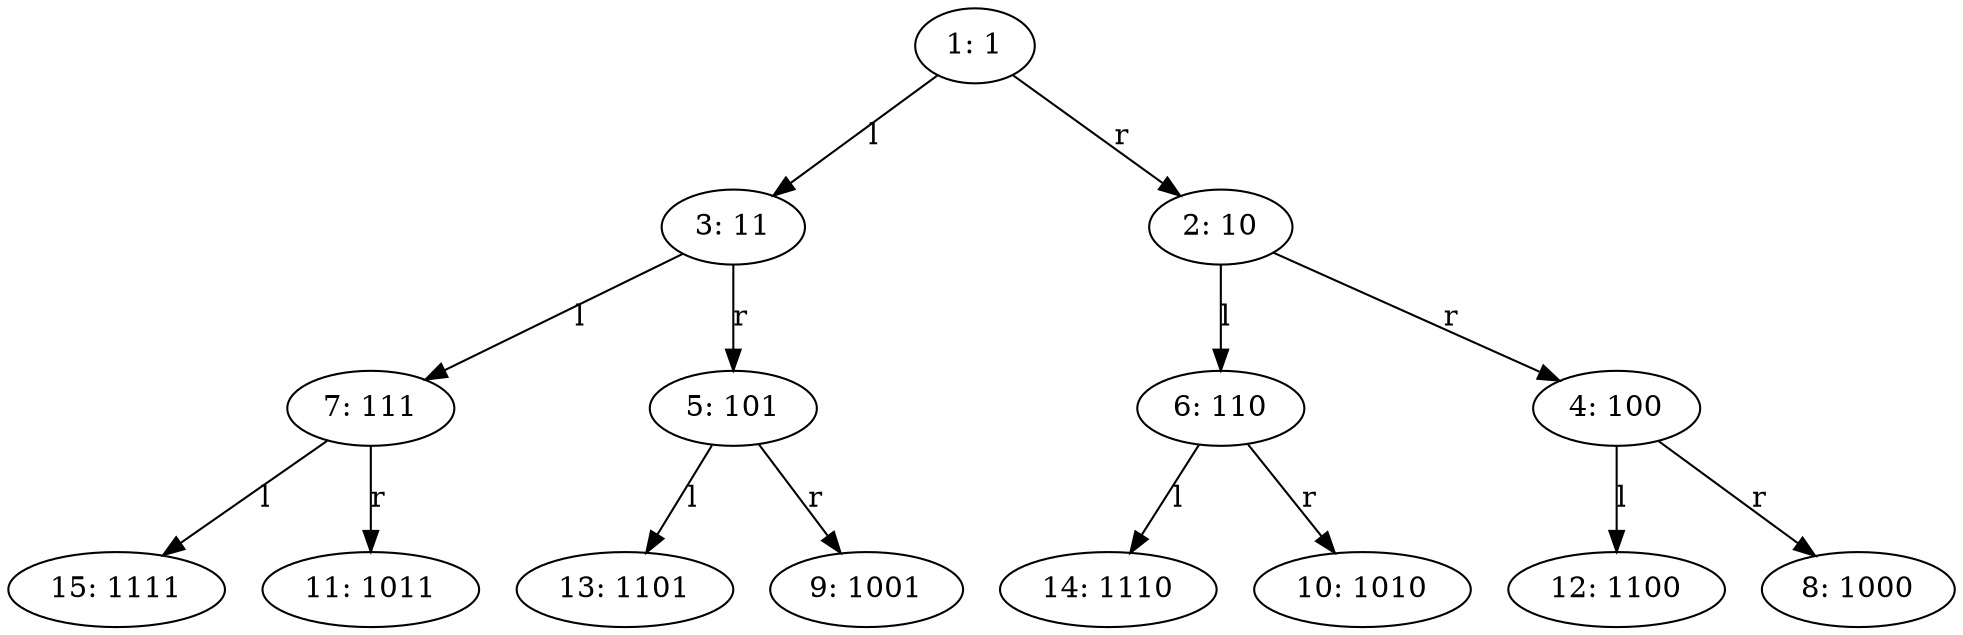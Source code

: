 digraph G {
   node_0 [label="1: 1"]
   node_2 [label="3: 11"]
   node_1 [label="2: 10"]
   node_6 [label="7: 111"]
   node_5 [label="6: 110"]
   node_4 [label="5: 101"]
   node_3 [label="4: 100"]

   node_14 [label="15: 1111"]
   node_13 [label="14: 1110"]
   node_12 [label="13: 1101"]
   node_11 [label="12: 1100"]
   node_10 [label="11: 1011"]
   node_9 [label="10: 1010"]
   node_8 [label="9: 1001"]
   node_7 [label="8: 1000"]
   node_1 -> node_3 [label="r"]
   node_1 -> node_5 [label="l"]
   node_0 -> node_2 [label="l"]
   node_0 -> node_1 [label="r"]
   node_2 -> node_4 [label="r"]
   node_2 -> node_6 [label="l"]
   node_3 -> node_11 [label="l"]
   node_3 -> node_7 [label="r"]
   node_4 -> node_12 [label="l"]
   node_4 -> node_8 [label="r"]
   node_5 -> node_13 [label="l"]
   node_5 -> node_9 [label="r"]
   node_6 -> node_10 [label="r"]
   node_6 -> node_14 [label="l"]
}
